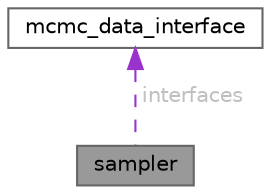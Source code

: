 digraph "sampler"
{
 // LATEX_PDF_SIZE
  bgcolor="transparent";
  edge [fontname=Helvetica,fontsize=10,labelfontname=Helvetica,labelfontsize=10];
  node [fontname=Helvetica,fontsize=10,shape=box,height=0.2,width=0.4];
  Node1 [id="Node000001",label="sampler",height=0.2,width=0.4,color="gray40", fillcolor="grey60", style="filled", fontcolor="black",tooltip=" "];
  Node2 -> Node1 [id="edge1_Node000001_Node000002",dir="back",color="darkorchid3",style="dashed",tooltip=" ",label=" interfaces",fontcolor="grey" ];
  Node2 [id="Node000002",label="mcmc_data_interface",height=0.2,width=0.4,color="gray40", fillcolor="white", style="filled",URL="$classmcmc__data__interface.html",tooltip=" "];
}
